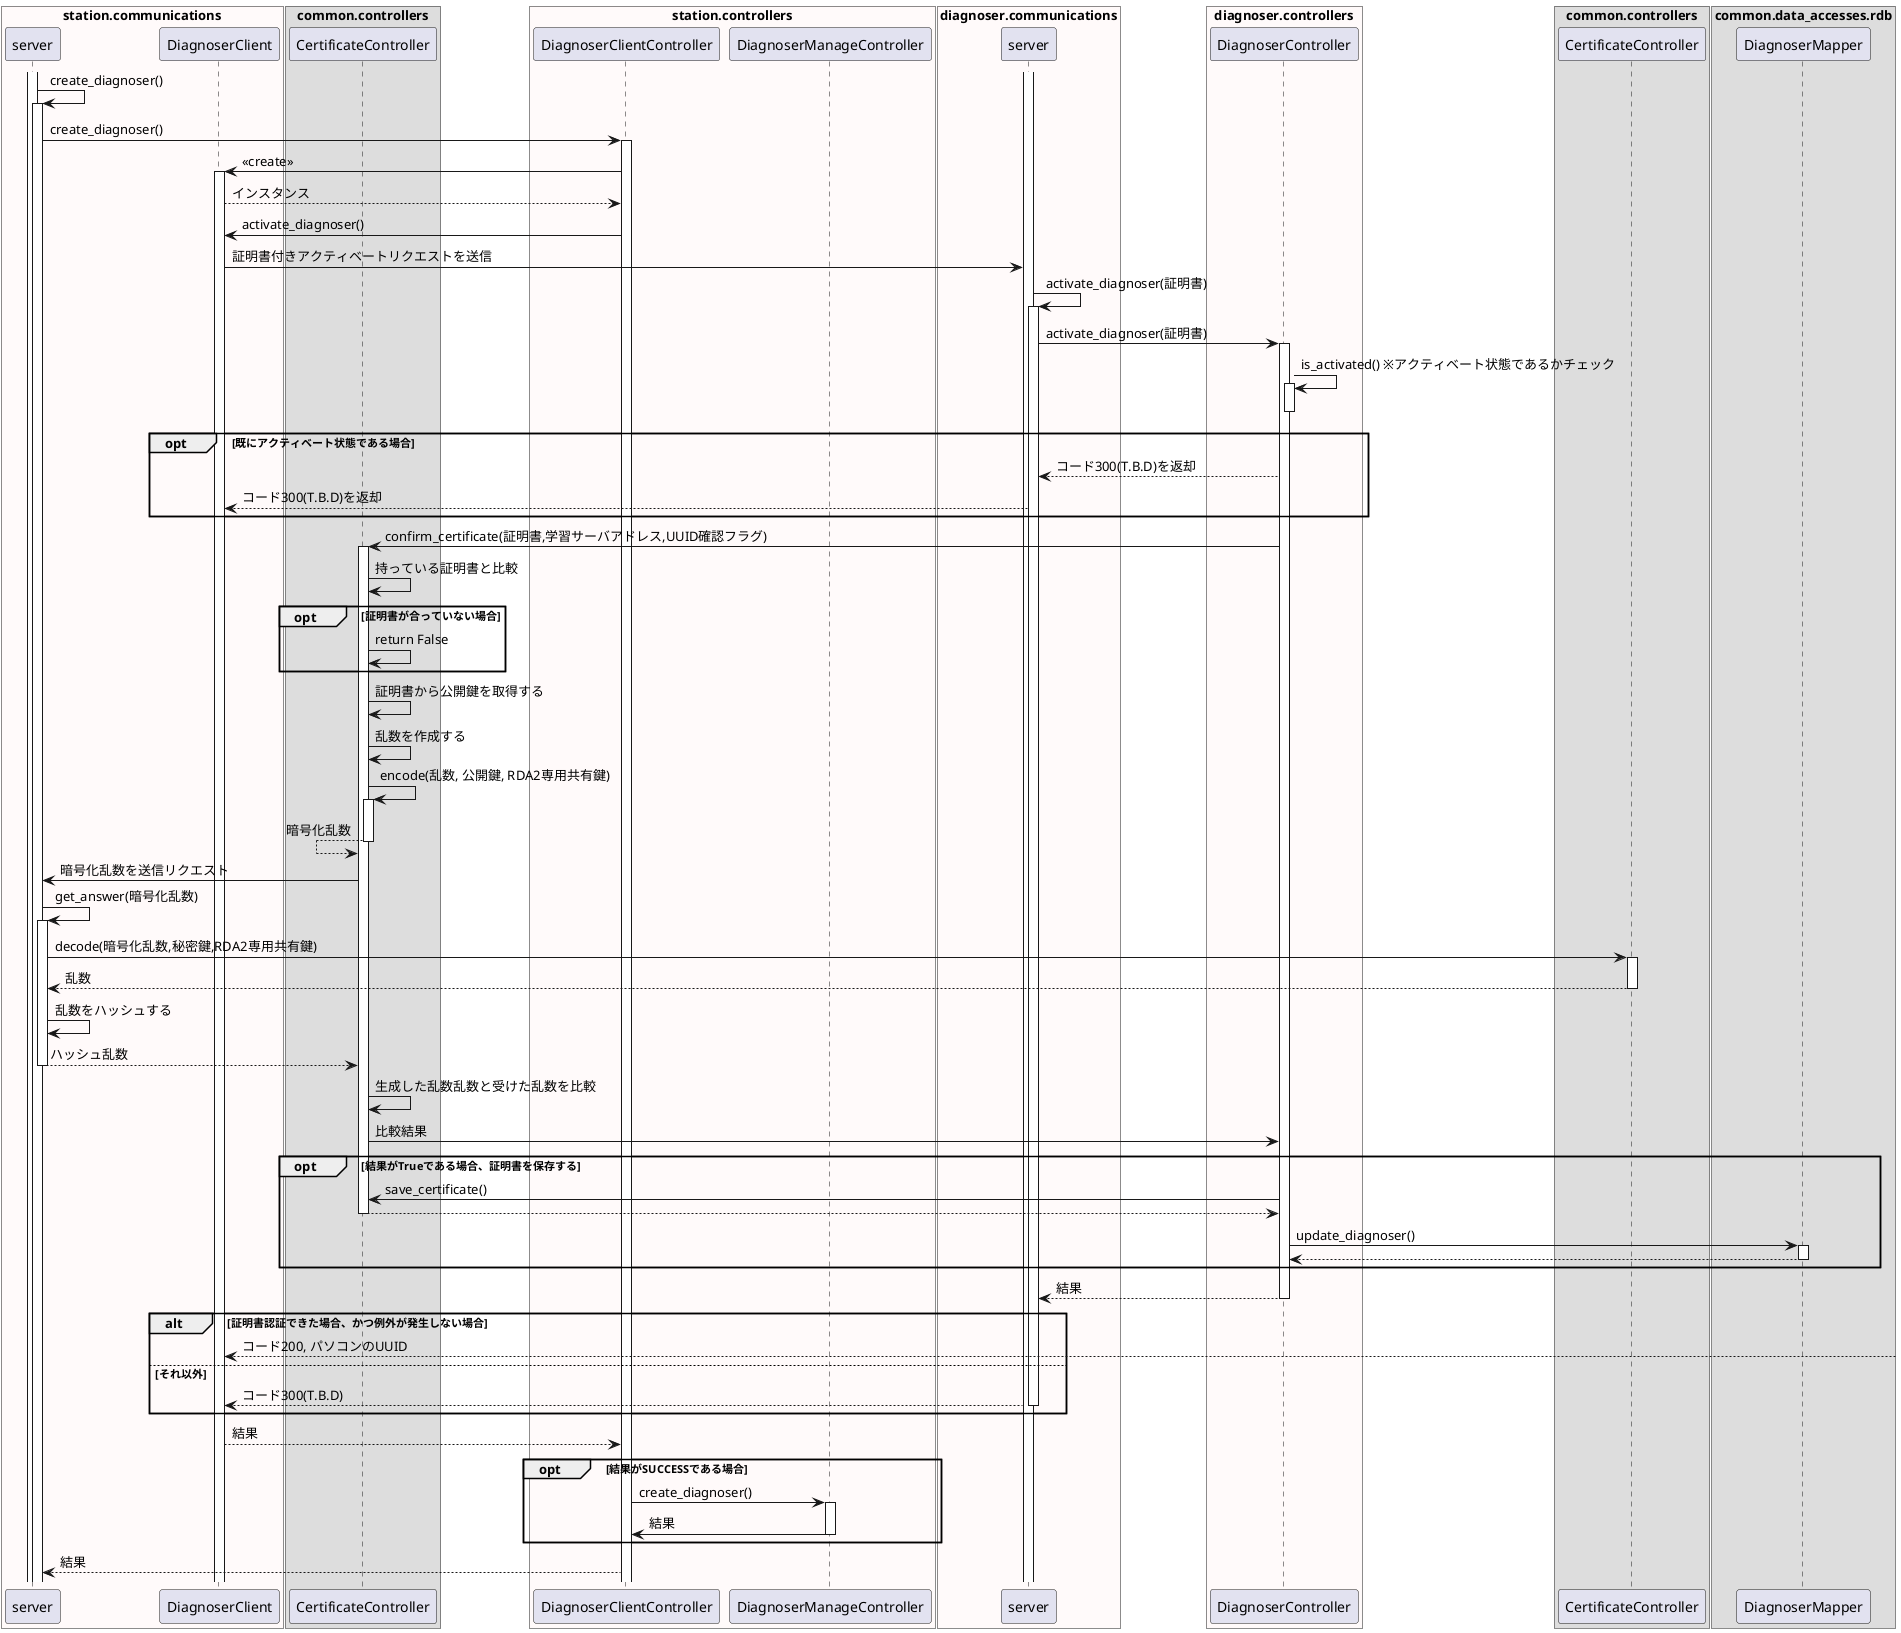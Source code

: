 
@startuml 診断機をアクティベートにする

box "station.communications" #Snow
    participant server as stationserver
    participant DiagnoserClient as diagnoserclient
end box

box "common.controllers"
    participant CertificateController as certificatecontroller
end box

box "station.controllers" #Snow
    participant DiagnoserClientController as diagnoserclientcontroller
    participant DiagnoserManageController as diagnosermanagecontroller
end box

box "diagnoser.communications" #Snow
    participant server as diagnoserserver
end box

box "diagnoser.controllers" #Snow
    participant DiagnoserController as diagnosercontroller
end box
box "common.controllers"
    participant "CertificateController" as certificatecontroller2
end box

box "common.data_accesses.rdb"
    participant DiagnoserMapper as diagnosermapper
end box

activate stationserver
activate diagnoserserver
stationserver -> stationserver: create_diagnoser()
activate stationserver
stationserver -> diagnoserclientcontroller: create_diagnoser()
activate diagnoserclientcontroller
    diagnoserclientcontroller -> diagnoserclient: <<create>>
    activate diagnoserclient
        diagnoserclient --> diagnoserclientcontroller: インスタンス
    diagnoserclientcontroller -> diagnoserclient: activate_diagnoser()
    diagnoserclient -> diagnoserserver: 証明書付きアクティベートリクエストを送信
    diagnoserserver -> diagnoserserver: activate_diagnoser(証明書)
    activate diagnoserserver
    diagnoserserver -> diagnosercontroller: activate_diagnoser(証明書)
    activate diagnosercontroller
    diagnosercontroller -> diagnosercontroller: is_activated() ※アクティベート状態であるかチェック
    activate diagnosercontroller

    deactivate diagnosercontroller

    opt 既にアクティベート状態である場合
        diagnoserserver <-- diagnosercontroller: コード300(T.B.D)を返却
        diagnoserclient <-- diagnoserserver: コード300(T.B.D)を返却
    end opt

diagnosercontroller -> certificatecontroller: confirm_certificate(証明書,学習サーバアドレス,UUID確認フラグ)
activate certificatecontroller
certificatecontroller -> certificatecontroller: 持っている証明書と比較
opt 証明書が合っていない場合
    certificatecontroller -> certificatecontroller: return False
end opt
certificatecontroller -> certificatecontroller: 証明書から公開鍵を取得する
certificatecontroller -> certificatecontroller: 乱数を作成する
certificatecontroller -> certificatecontroller: encode(乱数, 公開鍵, RDA2専用共有鍵)
activate certificatecontroller
    certificatecontroller <-- certificatecontroller: 暗号化乱数
deactivate certificatecontroller
certificatecontroller -> stationserver: 暗号化乱数を送信リクエスト
stationserver -> stationserver: get_answer(暗号化乱数)
activate stationserver
    stationserver -> certificatecontroller2: decode(暗号化乱数,秘密鍵,RDA2専用共有鍵)
activate certificatecontroller2
    stationserver <-- certificatecontroller2: 乱数
deactivate certificatecontroller2
stationserver -> stationserver: 乱数をハッシュする
certificatecontroller <-- stationserver: ハッシュ乱数
deactivate stationserver
certificatecontroller -> certificatecontroller: 生成した乱数乱数と受けた乱数を比較
certificatecontroller -> diagnosercontroller: 比較結果
opt 結果がTrueである場合、証明書を保存する
diagnosercontroller -> certificatecontroller: save_certificate()
certificatecontroller --> diagnosercontroller:
deactivate certificatecontroller
diagnosercontroller -> diagnosermapper: update_diagnoser()
activate diagnosermapper
diagnosercontroller <-- diagnosermapper: 
deactivate diagnosermapper
deactivate certificatecontroller
end opt

diagnoserserver <-- diagnosercontroller: 結果
deactivate diagnosercontroller

alt 証明書認証できた場合、かつ例外が発生しない場合
    diagnoserclient <-- : コード200, パソコンのUUID
else それ以外
    diagnoserclient <-- diagnoserserver: コード300(T.B.D)
    deactivate diagnoserserver
end alt

diagnoserclient --> diagnoserclientcontroller: 結果

opt 結果がSUCCESSである場合
    diagnoserclientcontroller -> diagnosermanagecontroller: create_diagnoser()
    activate diagnosermanagecontroller
    diagnoserclientcontroller <- diagnosermanagecontroller: 結果
    deactivate diagnosermanagecontroller
end
stationserver <-- diagnoserclientcontroller: 結果
@enduml

